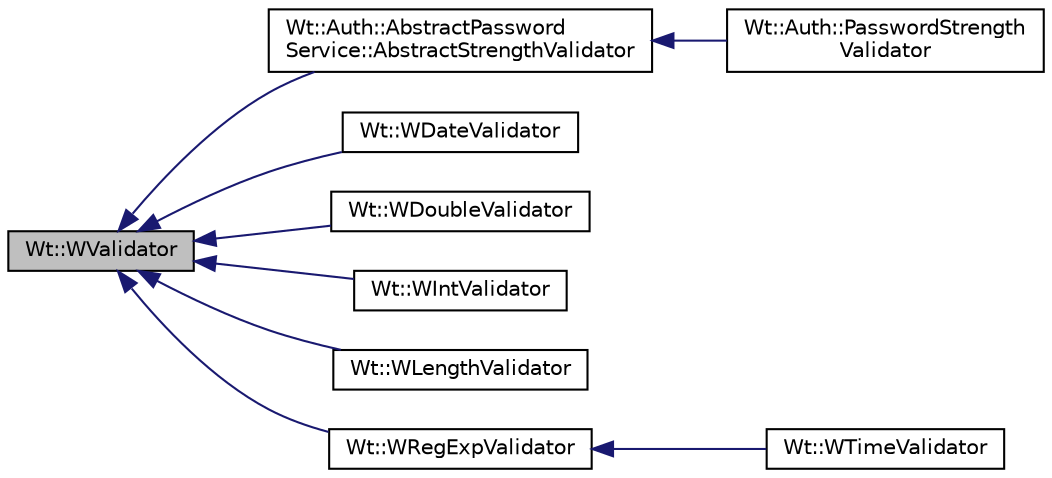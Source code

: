 digraph "Wt::WValidator"
{
 // LATEX_PDF_SIZE
  edge [fontname="Helvetica",fontsize="10",labelfontname="Helvetica",labelfontsize="10"];
  node [fontname="Helvetica",fontsize="10",shape=record];
  rankdir="LR";
  Node1 [label="Wt::WValidator",height=0.2,width=0.4,color="black", fillcolor="grey75", style="filled", fontcolor="black",tooltip="A validator is used to validate user input according to pre-defined rules."];
  Node1 -> Node2 [dir="back",color="midnightblue",fontsize="10",style="solid",fontname="Helvetica"];
  Node2 [label="Wt::Auth::AbstractPassword\lService::AbstractStrengthValidator",height=0.2,width=0.4,color="black", fillcolor="white", style="filled",URL="$classWt_1_1Auth_1_1AbstractPasswordService_1_1AbstractStrengthValidator.html",tooltip="Validator for password strength."];
  Node2 -> Node3 [dir="back",color="midnightblue",fontsize="10",style="solid",fontname="Helvetica"];
  Node3 [label="Wt::Auth::PasswordStrength\lValidator",height=0.2,width=0.4,color="black", fillcolor="white", style="filled",URL="$classWt_1_1Auth_1_1PasswordStrengthValidator.html",tooltip="A default implementation for password strength validation."];
  Node1 -> Node4 [dir="back",color="midnightblue",fontsize="10",style="solid",fontname="Helvetica"];
  Node4 [label="Wt::WDateValidator",height=0.2,width=0.4,color="black", fillcolor="white", style="filled",URL="$classWt_1_1WDateValidator.html",tooltip="A validator for date input."];
  Node1 -> Node5 [dir="back",color="midnightblue",fontsize="10",style="solid",fontname="Helvetica"];
  Node5 [label="Wt::WDoubleValidator",height=0.2,width=0.4,color="black", fillcolor="white", style="filled",URL="$classWt_1_1WDoubleValidator.html",tooltip="A validator for validating floating point user input."];
  Node1 -> Node6 [dir="back",color="midnightblue",fontsize="10",style="solid",fontname="Helvetica"];
  Node6 [label="Wt::WIntValidator",height=0.2,width=0.4,color="black", fillcolor="white", style="filled",URL="$classWt_1_1WIntValidator.html",tooltip="A validator that validates integer user input."];
  Node1 -> Node7 [dir="back",color="midnightblue",fontsize="10",style="solid",fontname="Helvetica"];
  Node7 [label="Wt::WLengthValidator",height=0.2,width=0.4,color="black", fillcolor="white", style="filled",URL="$classWt_1_1WLengthValidator.html",tooltip="A validator that checks the string length of user input."];
  Node1 -> Node8 [dir="back",color="midnightblue",fontsize="10",style="solid",fontname="Helvetica"];
  Node8 [label="Wt::WRegExpValidator",height=0.2,width=0.4,color="black", fillcolor="white", style="filled",URL="$classWt_1_1WRegExpValidator.html",tooltip="A validator that checks user input against a regular expression."];
  Node8 -> Node9 [dir="back",color="midnightblue",fontsize="10",style="solid",fontname="Helvetica"];
  Node9 [label="Wt::WTimeValidator",height=0.2,width=0.4,color="black", fillcolor="white", style="filled",URL="$classWt_1_1WTimeValidator.html",tooltip="A time validator."];
}
